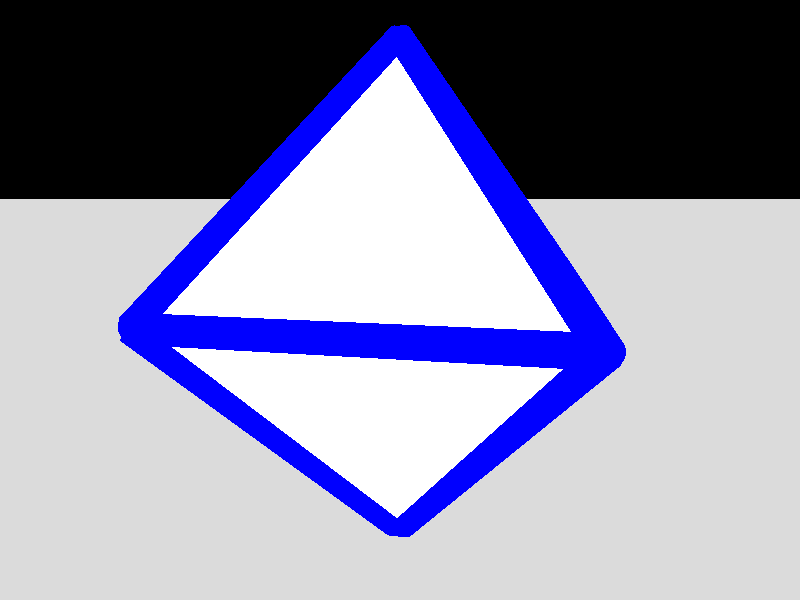 // Quality = 11

#version 3.7;
global_settings { assumed_gamma 1.2 } 

#include "colors.inc"
#include "textures.inc"
#include "shapes.inc"
#include "metals.inc"
#include "glass.inc"
#include "woods.inc"

camera {
    location <1.3, 0.4, 2>
    look_at  <0, 0, 0>
  }
                                
#declare RodRadius = 0.05   ;                             
#declare Texture = texture {
      Glass
      finish { reflection {1.0} ambient 0 diffuse 0 }
      
    }
#declare RodTexture = texture {
      pigment { color Blue }
    }
    
plane { <0, 1, 0>, -1
    pigment {
      color Gray
    }
  }
  
global_settings { ambient_light Gray20 }

#declare Lightbulb = union {
    merge {
      sphere { <0,0,0>,1 }
      cylinder {
        <0,0,1>, <0,0,0>, 1
        scale <0.35, 0.35, 1.0>
        translate  0.5*z
      }
      texture {
        pigment {color rgb <1, 1, 1>}
        finish {ambient .8 diffuse .6}
      }
    }
    cylinder {
      <0,0,1>, <0,0,0>, 1
      scale <0.4, 0.4, 0.5>
      texture { Brass_Texture }
      translate  1.5*z
    }
    rotate 90*x
    scale .2
  }     
  
  light_source {
    <0, 0, 0>
    color White
    looks_like { Lightbulb }
  }          
  
  
#declare a = 1 / (2 * sqrt(2));
#declare b = 1/2;

union {
triangle { <1, 0, 0>,   <0, 1, 0>,   < 0,  0, 1 > }
triangle { <1, 0, 0>,   <0, 1, 0>,   < 0,  0, 1 > rotate x * 90 }
triangle { <1, 0, 0>,   <0, 1, 0>,   < 0,  0, 1 > rotate x * 180 }
triangle { <1, 0, 0>,   <0, 1, 0>,   < 0,  0, 1 > rotate x * 270 }
triangle { <1, 0, 0>,   <0, 1, 0>,   < 0,  0, 1 > rotate z * 90}
triangle { <1, 0, 0>,   <0, 1, 0>,   < 0,  0, 1 > rotate z * 90 rotate x * 90}
triangle { <1, 0, 0>,   <0, 1, 0>,   < 0,  0, 1 > rotate z * 90 rotate x * 180}
triangle { <1, 0, 0>,   <0, 1, 0>,   < 0,  0, 1 > rotate z * 90 rotate x * 270 }
texture {Texture }
scale 1
}
            
union {            
cylinder {  <1, 0, 0>,   <0, 1, 0>, RodRadius open    }
cylinder {  <1, 0, 0>,   <0, 1, 0>, RodRadius open   rotate x * 90 }
cylinder {  <1, 0, 0>,   <0, 1, 0>, RodRadius open   rotate x * 180 }
cylinder {  <1, 0, 0>,   <0, 1, 0>, RodRadius open   rotate x * 270 }
cylinder {  <1, 0, 0>,   <0, 1, 0>, RodRadius open   rotate y * 90 }
cylinder {  <1, 0, 0>,   <0, 1, 0>, RodRadius open   rotate y * 90 rotate x * 90 }
cylinder {  <1, 0, 0>,   <0, 1, 0>, RodRadius open   rotate y * 90 rotate x * 180 }
cylinder {  <1, 0, 0>,   <0, 1, 0>, RodRadius open   rotate y * 90 rotate x * 270 }
cylinder {  <1, 0, 0>,   <0, 1, 0>, RodRadius open   rotate y * 180 }
cylinder {  <1, 0, 0>,   <0, 1, 0>, RodRadius open   rotate y * 180 rotate x * 90}
cylinder {  <1, 0, 0>,   <0, 1, 0>, RodRadius open   rotate y * 180 rotate x * 180}
cylinder {  <1, 0, 0>,   <0, 1, 0>, RodRadius open   rotate y * 180 rotate x * 270}

texture { RodTexture  }
scale 1
}